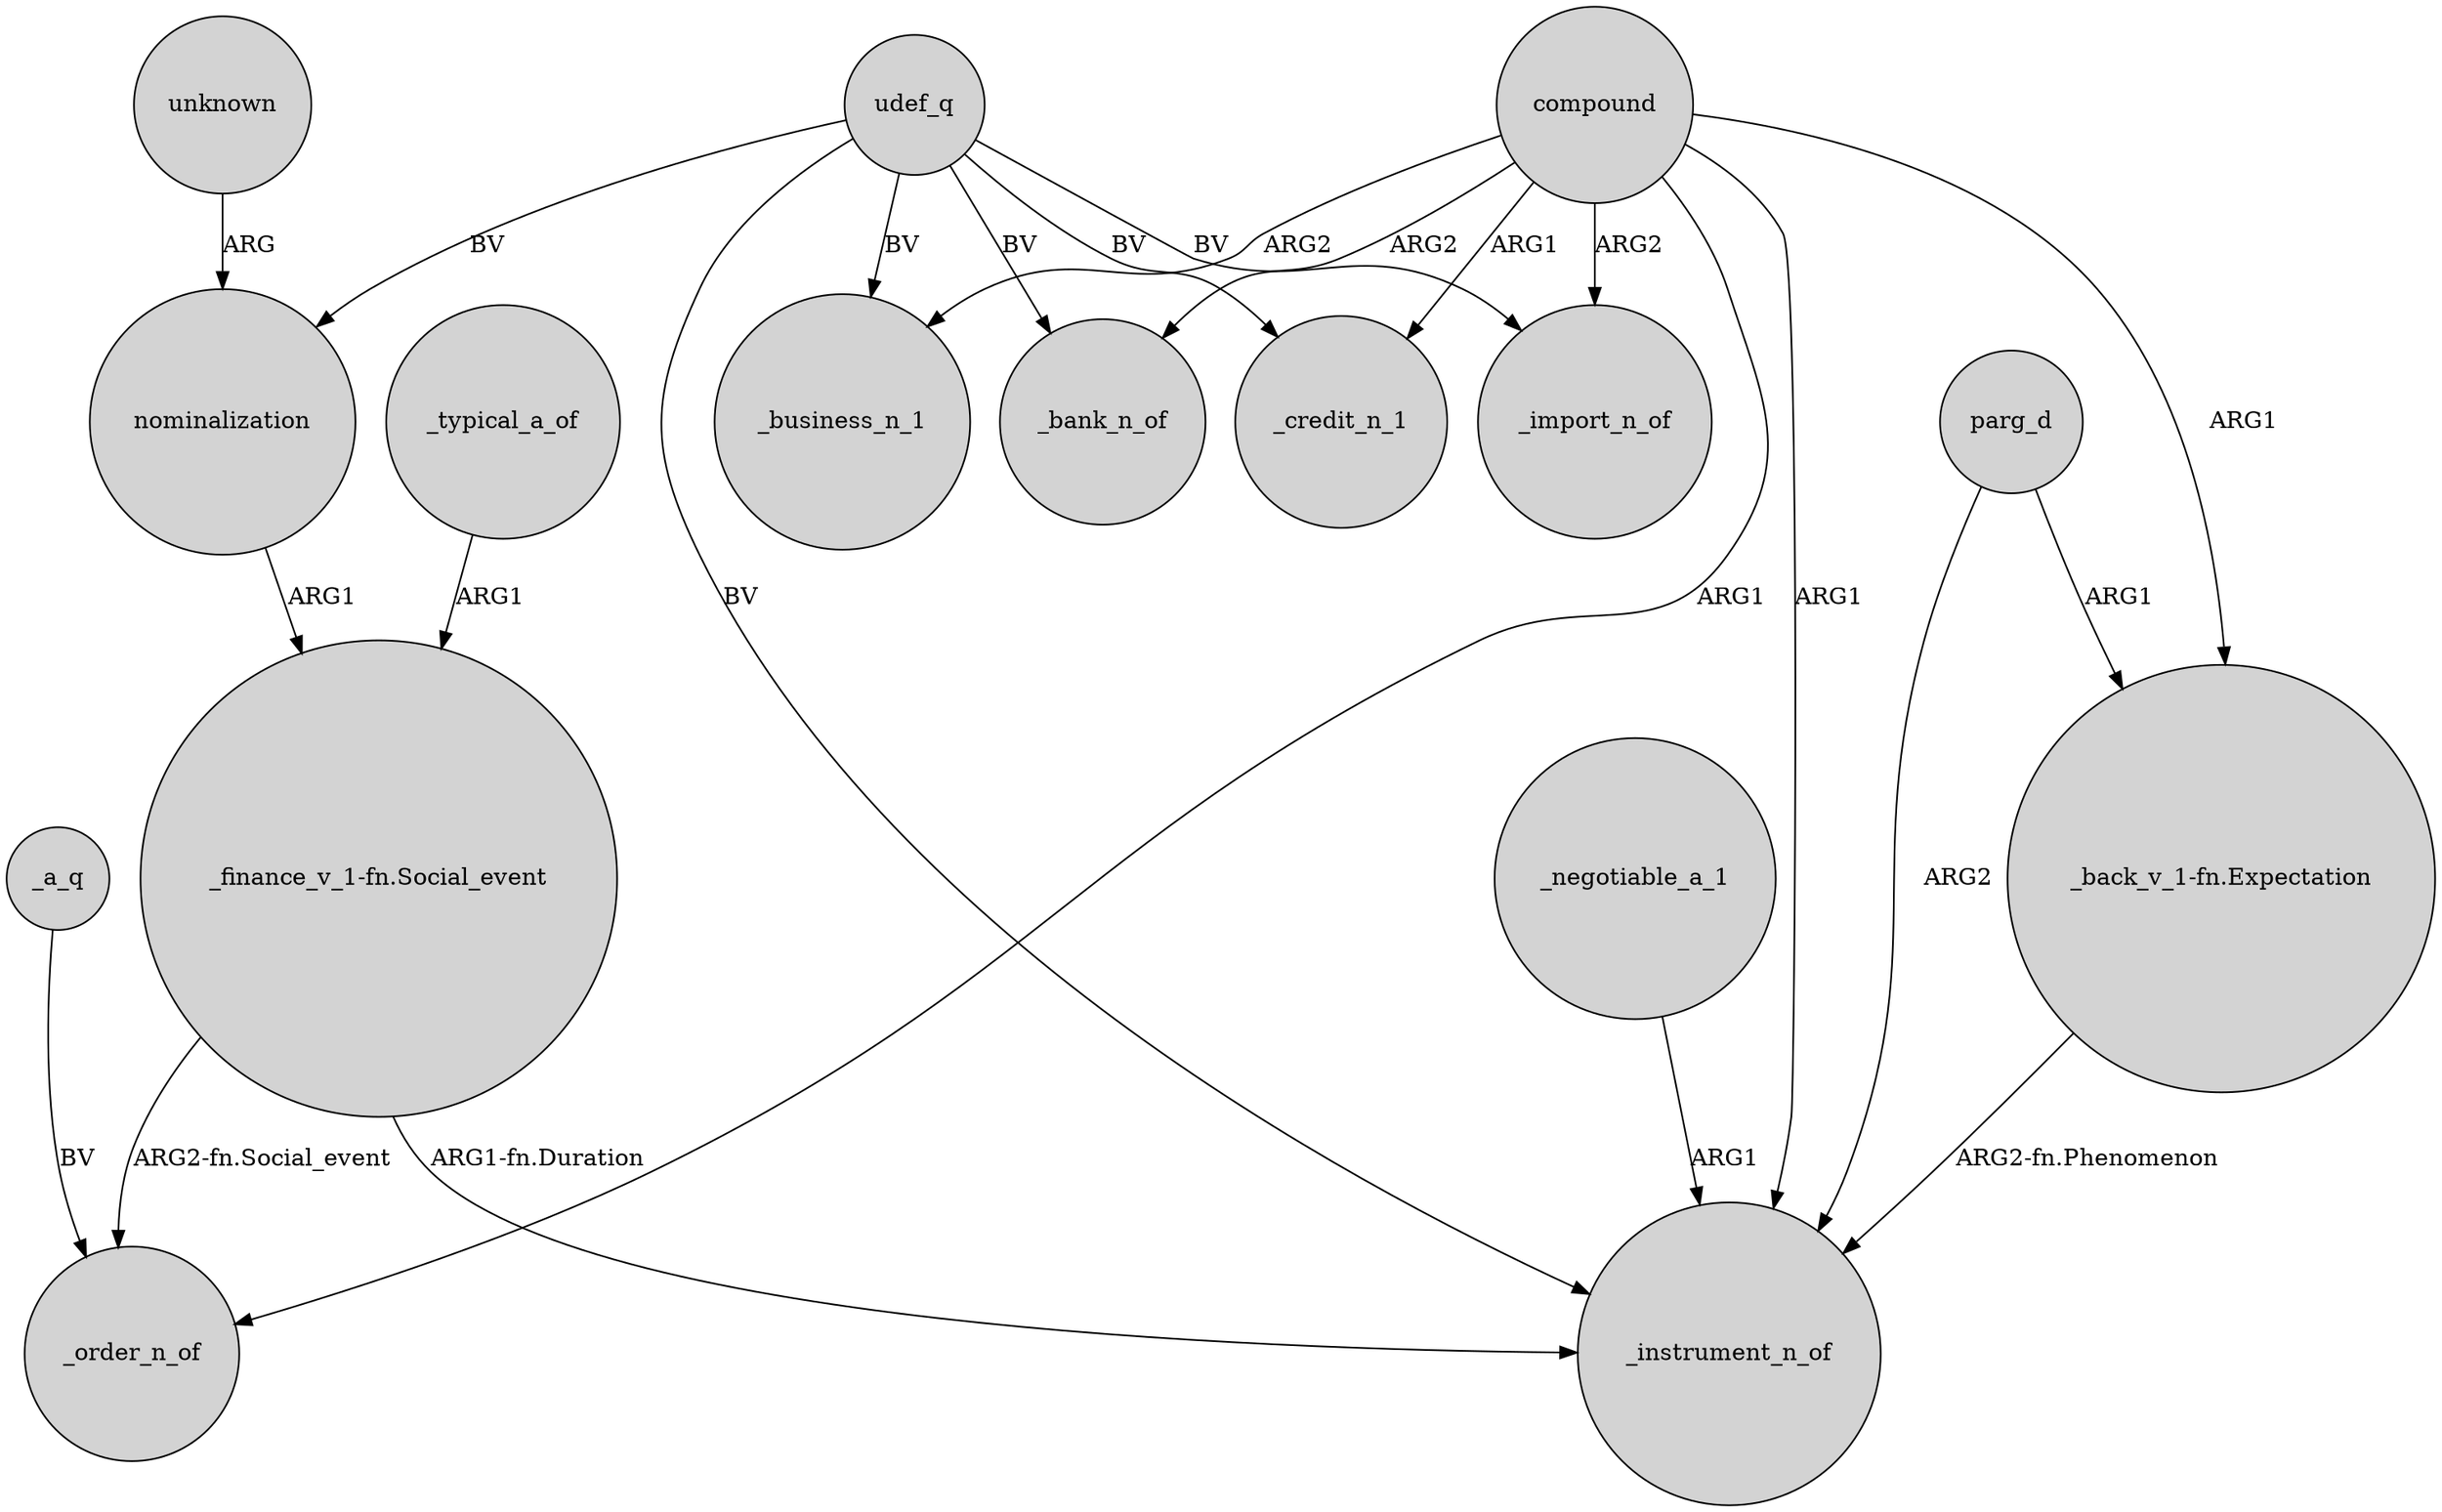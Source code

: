 digraph {
	node [shape=circle style=filled]
	compound -> _order_n_of [label=ARG1]
	_a_q -> _order_n_of [label=BV]
	compound -> _import_n_of [label=ARG2]
	_typical_a_of -> "_finance_v_1-fn.Social_event" [label=ARG1]
	unknown -> nominalization [label=ARG]
	udef_q -> nominalization [label=BV]
	udef_q -> _bank_n_of [label=BV]
	"_back_v_1-fn.Expectation" -> _instrument_n_of [label="ARG2-fn.Phenomenon"]
	udef_q -> _business_n_1 [label=BV]
	compound -> _instrument_n_of [label=ARG1]
	compound -> "_back_v_1-fn.Expectation" [label=ARG1]
	udef_q -> _instrument_n_of [label=BV]
	compound -> _credit_n_1 [label=ARG1]
	parg_d -> "_back_v_1-fn.Expectation" [label=ARG1]
	"_finance_v_1-fn.Social_event" -> _instrument_n_of [label="ARG1-fn.Duration"]
	_negotiable_a_1 -> _instrument_n_of [label=ARG1]
	udef_q -> _credit_n_1 [label=BV]
	compound -> _business_n_1 [label=ARG2]
	parg_d -> _instrument_n_of [label=ARG2]
	"_finance_v_1-fn.Social_event" -> _order_n_of [label="ARG2-fn.Social_event"]
	nominalization -> "_finance_v_1-fn.Social_event" [label=ARG1]
	udef_q -> _import_n_of [label=BV]
	compound -> _bank_n_of [label=ARG2]
}
